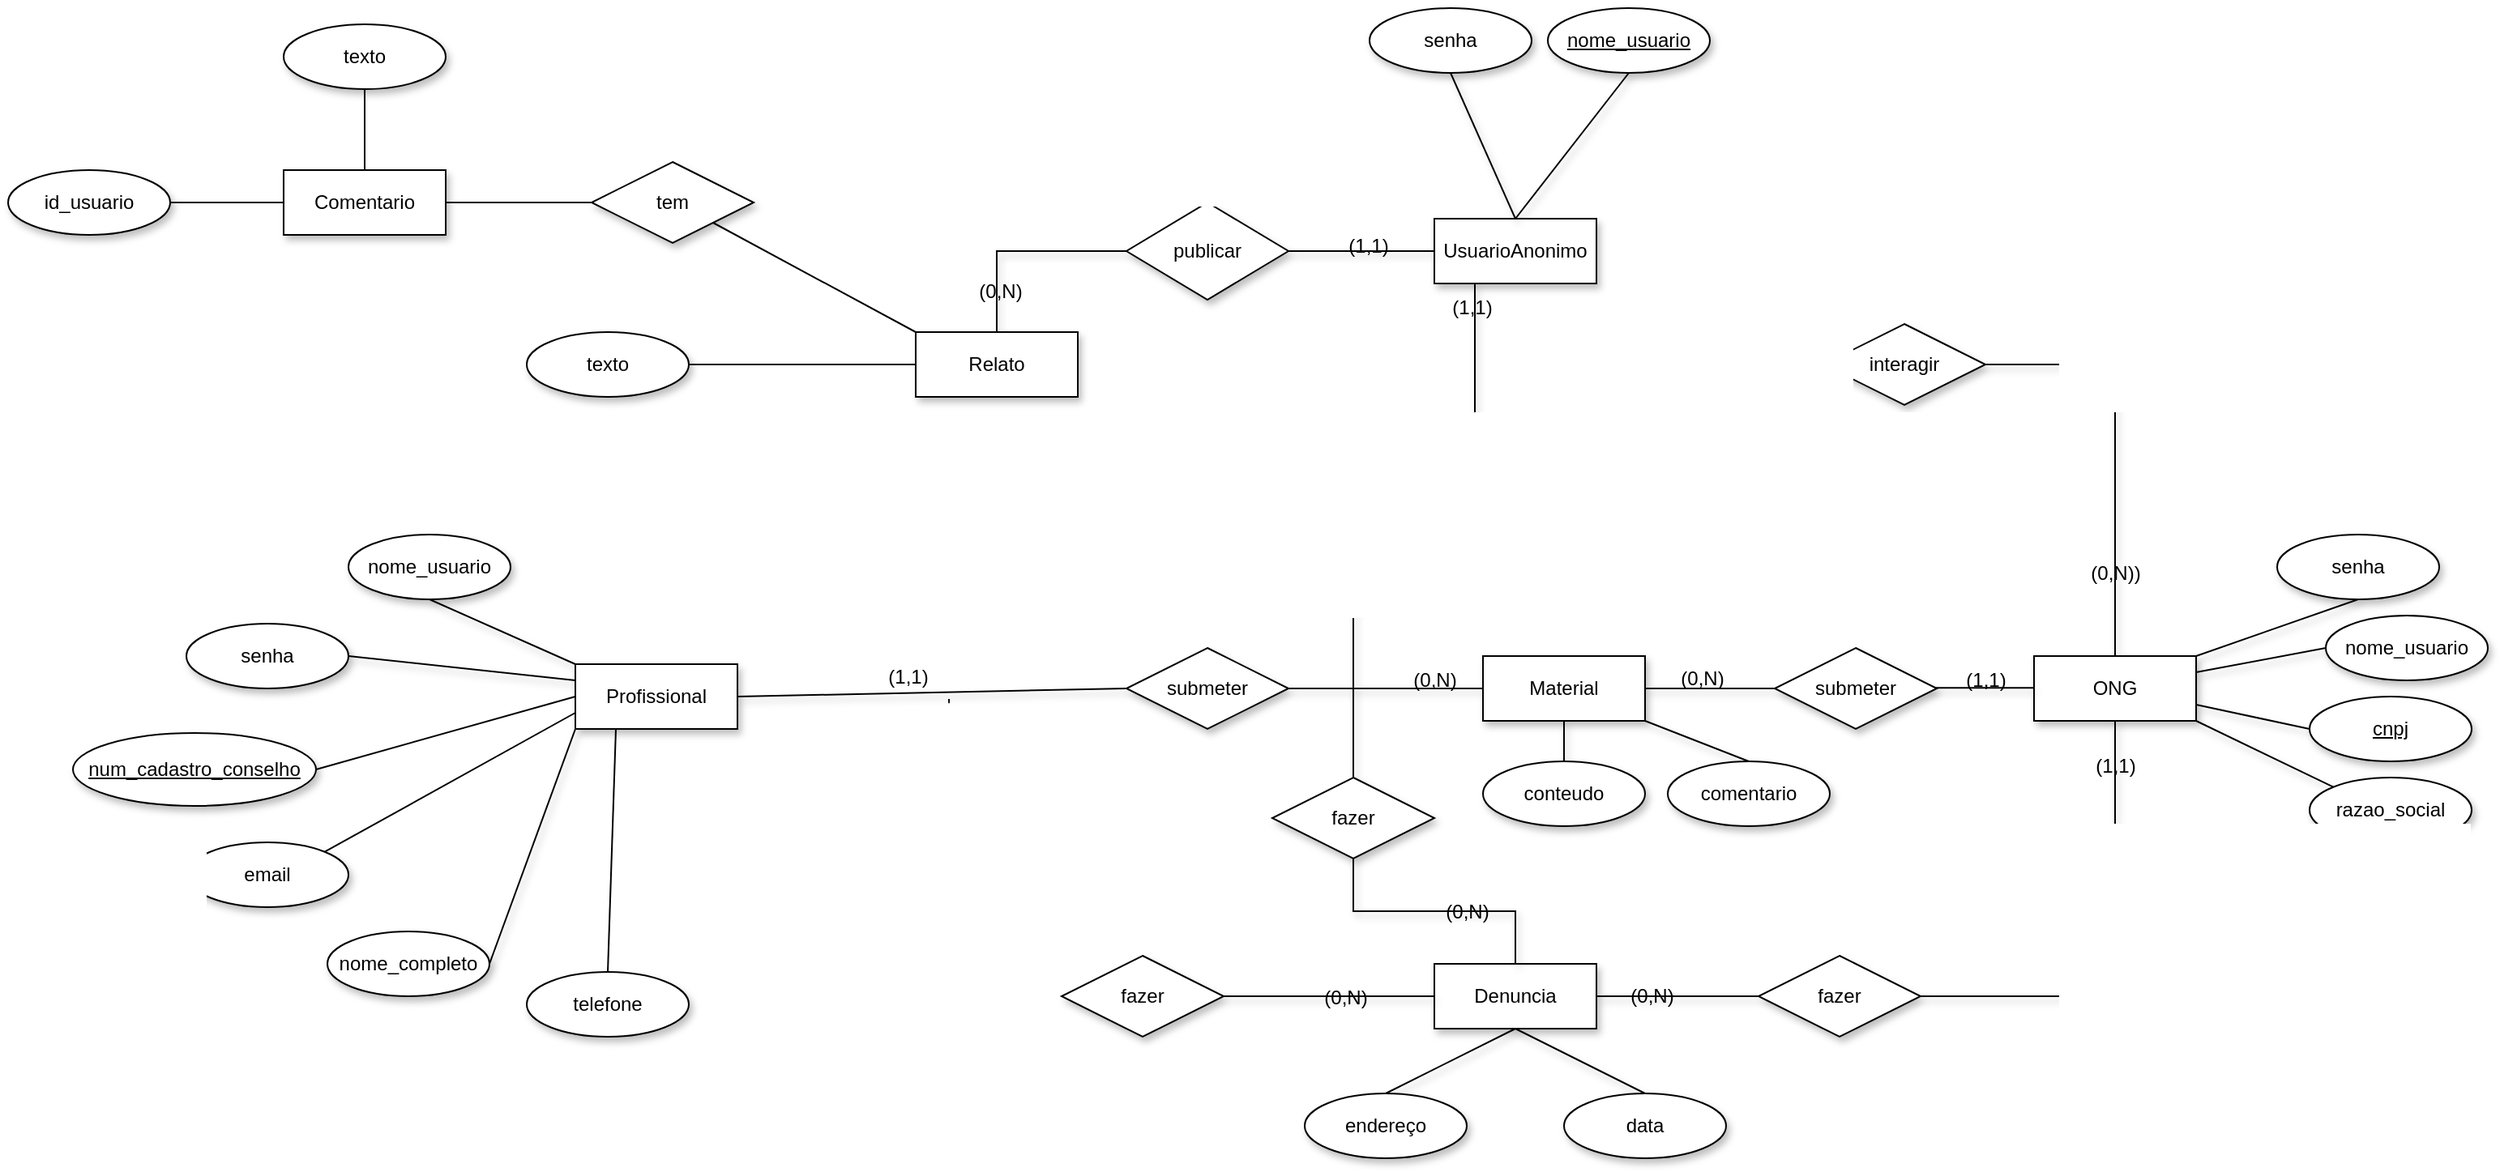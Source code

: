 <mxfile version="24.6.5" type="device">
  <diagram name="Página-1" id="iWiwzwbW_C4mwSXMXE-9">
    <mxGraphModel dx="2261" dy="780" grid="1" gridSize="10" guides="1" tooltips="1" connect="1" arrows="1" fold="1" page="1" pageScale="1" pageWidth="827" pageHeight="1169" math="0" shadow="0">
      <root>
        <mxCell id="0" />
        <mxCell id="1" parent="0" />
        <mxCell id="LuY9t5Rripphyfl5IGte-61" style="rounded=0;orthogonalLoop=1;jettySize=auto;html=1;exitX=0;exitY=0.25;exitDx=0;exitDy=0;entryX=1;entryY=0.5;entryDx=0;entryDy=0;endArrow=none;endFill=0;labelBackgroundColor=none;strokeColor=default;fontColor=default;sketch=0;curveFitting=0;jiggle=0;shadow=1;fillStyle=auto;align=center;verticalAlign=middle;fontFamily=Helvetica;fontSize=12;fillColor=default;" parent="1" source="hKpoZKge59YQVljIcjRe-1" target="LuY9t5Rripphyfl5IGte-59" edge="1">
          <mxGeometry relative="1" as="geometry" />
        </mxCell>
        <mxCell id="LuY9t5Rripphyfl5IGte-62" style="rounded=0;orthogonalLoop=1;jettySize=auto;html=1;exitX=0;exitY=0;exitDx=0;exitDy=0;entryX=0.5;entryY=1;entryDx=0;entryDy=0;endArrow=none;endFill=0;labelBackgroundColor=none;strokeColor=default;fontColor=default;sketch=0;curveFitting=0;jiggle=0;shadow=1;fillStyle=auto;align=center;verticalAlign=middle;fontFamily=Helvetica;fontSize=12;fillColor=default;" parent="1" source="hKpoZKge59YQVljIcjRe-1" target="LuY9t5Rripphyfl5IGte-135" edge="1">
          <mxGeometry relative="1" as="geometry">
            <mxPoint x="-204.645" y="369.142" as="targetPoint" />
          </mxGeometry>
        </mxCell>
        <mxCell id="EmfGriHqmlcHN7oQIQZc-14" style="rounded=0;orthogonalLoop=1;jettySize=auto;html=1;exitX=0;exitY=0.5;exitDx=0;exitDy=0;entryX=1;entryY=0.5;entryDx=0;entryDy=0;endArrow=none;endFill=0;" edge="1" parent="1" source="hKpoZKge59YQVljIcjRe-1" target="LuY9t5Rripphyfl5IGte-25">
          <mxGeometry relative="1" as="geometry" />
        </mxCell>
        <mxCell id="hKpoZKge59YQVljIcjRe-1" value="Profissional" style="rounded=0;arcSize=10;whiteSpace=wrap;html=1;align=center;labelBackgroundColor=none;fillColor=default;strokeColor=default;fontColor=default;sketch=0;curveFitting=0;jiggle=0;shadow=1;fillStyle=auto;verticalAlign=middle;fontFamily=Helvetica;fontSize=12;" parent="1" vertex="1">
          <mxGeometry x="-260" y="415" width="100" height="40" as="geometry" />
        </mxCell>
        <mxCell id="LuY9t5Rripphyfl5IGte-30" style="rounded=0;orthogonalLoop=1;jettySize=auto;html=1;exitX=1;exitY=0.5;exitDx=0;exitDy=0;entryX=0;entryY=1;entryDx=0;entryDy=0;endArrow=none;endFill=0;labelBackgroundColor=none;strokeColor=default;fontColor=default;sketch=0;curveFitting=0;jiggle=0;shadow=1;fillStyle=auto;align=center;verticalAlign=middle;fontFamily=Helvetica;fontSize=12;fillColor=default;" parent="1" source="hKpoZKge59YQVljIcjRe-2" target="hKpoZKge59YQVljIcjRe-1" edge="1">
          <mxGeometry relative="1" as="geometry">
            <mxPoint x="-10" y="505" as="targetPoint" />
          </mxGeometry>
        </mxCell>
        <mxCell id="hKpoZKge59YQVljIcjRe-2" value="nome_completo" style="ellipse;whiteSpace=wrap;html=1;align=center;labelBackgroundColor=none;fillColor=default;strokeColor=default;fontColor=default;rounded=0;sketch=0;curveFitting=0;jiggle=0;shadow=1;fillStyle=auto;verticalAlign=middle;fontFamily=Helvetica;fontSize=12;" parent="1" vertex="1">
          <mxGeometry x="-413" y="580" width="100" height="40" as="geometry" />
        </mxCell>
        <mxCell id="LuY9t5Rripphyfl5IGte-2" value="senha" style="ellipse;whiteSpace=wrap;html=1;align=center;labelBackgroundColor=none;fillColor=default;strokeColor=default;fontColor=default;rounded=0;sketch=0;curveFitting=0;jiggle=0;shadow=1;fillStyle=auto;verticalAlign=middle;fontFamily=Helvetica;fontSize=12;" parent="1" vertex="1">
          <mxGeometry x="230" y="10" width="100" height="40" as="geometry" />
        </mxCell>
        <mxCell id="LuY9t5Rripphyfl5IGte-21" style="rounded=0;orthogonalLoop=1;jettySize=auto;html=1;exitX=0.5;exitY=0;exitDx=0;exitDy=0;entryX=0.5;entryY=1;entryDx=0;entryDy=0;endArrow=none;endFill=0;labelBackgroundColor=none;strokeColor=default;fontColor=default;sketch=0;curveFitting=0;jiggle=0;shadow=1;fillStyle=auto;align=center;verticalAlign=middle;fontFamily=Helvetica;fontSize=12;fillColor=default;" parent="1" source="LuY9t5Rripphyfl5IGte-4" target="LuY9t5Rripphyfl5IGte-31" edge="1">
          <mxGeometry relative="1" as="geometry">
            <mxPoint x="364" y="80" as="targetPoint" />
          </mxGeometry>
        </mxCell>
        <mxCell id="LuY9t5Rripphyfl5IGte-118" style="edgeStyle=orthogonalEdgeStyle;rounded=0;orthogonalLoop=1;jettySize=auto;html=1;exitX=0.25;exitY=1;exitDx=0;exitDy=0;entryX=0.5;entryY=0;entryDx=0;entryDy=0;strokeColor=default;fontColor=default;fillColor=default;endArrow=none;endFill=0;sketch=0;curveFitting=0;jiggle=0;shadow=1;fillStyle=auto;align=center;verticalAlign=middle;fontFamily=Helvetica;fontSize=12;labelBackgroundColor=none;" parent="1" source="LuY9t5Rripphyfl5IGte-4" target="LuY9t5Rripphyfl5IGte-117" edge="1">
          <mxGeometry relative="1" as="geometry">
            <Array as="points">
              <mxPoint x="295" y="340" />
              <mxPoint x="220" y="340" />
            </Array>
          </mxGeometry>
        </mxCell>
        <mxCell id="LuY9t5Rripphyfl5IGte-124" value="(1,1)" style="edgeLabel;html=1;align=center;verticalAlign=middle;resizable=0;points=[];strokeColor=default;fontColor=default;fillColor=default;rounded=0;sketch=0;curveFitting=0;jiggle=0;shadow=1;fillStyle=auto;fontFamily=Helvetica;fontSize=12;labelBackgroundColor=none;" parent="LuY9t5Rripphyfl5IGte-118" vertex="1" connectable="0">
          <mxGeometry x="-0.924" y="-2" relative="1" as="geometry">
            <mxPoint as="offset" />
          </mxGeometry>
        </mxCell>
        <mxCell id="LuY9t5Rripphyfl5IGte-4" value="UsuarioAnonimo" style="rounded=0;arcSize=10;whiteSpace=wrap;html=1;align=center;labelBackgroundColor=none;fillColor=default;strokeColor=default;fontColor=default;sketch=0;curveFitting=0;jiggle=0;shadow=1;fillStyle=auto;verticalAlign=middle;fontFamily=Helvetica;fontSize=12;" parent="1" vertex="1">
          <mxGeometry x="270" y="140" width="100" height="40" as="geometry" />
        </mxCell>
        <mxCell id="LuY9t5Rripphyfl5IGte-39" style="edgeStyle=orthogonalEdgeStyle;rounded=0;orthogonalLoop=1;jettySize=auto;html=1;exitX=0.5;exitY=0;exitDx=0;exitDy=0;entryX=0;entryY=0.5;entryDx=0;entryDy=0;endArrow=none;endFill=0;labelBackgroundColor=none;strokeColor=default;fontColor=default;sketch=0;curveFitting=0;jiggle=0;shadow=1;fillStyle=auto;align=center;verticalAlign=middle;fontFamily=Helvetica;fontSize=12;fillColor=default;" parent="1" source="LuY9t5Rripphyfl5IGte-10" target="LuY9t5Rripphyfl5IGte-38" edge="1">
          <mxGeometry relative="1" as="geometry" />
        </mxCell>
        <mxCell id="LuY9t5Rripphyfl5IGte-98" value="(0,N)" style="edgeLabel;html=1;align=center;verticalAlign=middle;resizable=0;points=[];strokeColor=default;fontColor=default;fillColor=default;rounded=0;sketch=0;curveFitting=0;jiggle=0;shadow=1;fillStyle=auto;fontFamily=Helvetica;fontSize=12;labelBackgroundColor=none;" parent="LuY9t5Rripphyfl5IGte-39" vertex="1" connectable="0">
          <mxGeometry x="-0.607" y="-2" relative="1" as="geometry">
            <mxPoint as="offset" />
          </mxGeometry>
        </mxCell>
        <mxCell id="EmfGriHqmlcHN7oQIQZc-19" style="rounded=0;orthogonalLoop=1;jettySize=auto;html=1;exitX=0;exitY=0;exitDx=0;exitDy=0;entryX=1;entryY=1;entryDx=0;entryDy=0;endArrow=none;endFill=0;" edge="1" parent="1" source="LuY9t5Rripphyfl5IGte-10" target="EmfGriHqmlcHN7oQIQZc-2">
          <mxGeometry relative="1" as="geometry" />
        </mxCell>
        <mxCell id="EmfGriHqmlcHN7oQIQZc-20" style="rounded=0;orthogonalLoop=1;jettySize=auto;html=1;exitX=0;exitY=0.5;exitDx=0;exitDy=0;entryX=1;entryY=0.5;entryDx=0;entryDy=0;endArrow=none;endFill=0;" edge="1" parent="1" source="LuY9t5Rripphyfl5IGte-10" target="OiR5odNGh1hFI9hVe7ye-8">
          <mxGeometry relative="1" as="geometry" />
        </mxCell>
        <mxCell id="LuY9t5Rripphyfl5IGte-10" value="Relato" style="rounded=0;arcSize=10;whiteSpace=wrap;html=1;align=center;labelBackgroundColor=none;fillColor=default;strokeColor=default;fontColor=default;sketch=0;curveFitting=0;jiggle=0;shadow=1;fillStyle=auto;verticalAlign=middle;fontFamily=Helvetica;fontSize=12;" parent="1" vertex="1">
          <mxGeometry x="-50" y="210" width="100" height="40" as="geometry" />
        </mxCell>
        <mxCell id="LuY9t5Rripphyfl5IGte-42" style="edgeStyle=orthogonalEdgeStyle;rounded=0;orthogonalLoop=1;jettySize=auto;html=1;exitX=0;exitY=0.5;exitDx=0;exitDy=0;entryX=1;entryY=0.5;entryDx=0;entryDy=0;endArrow=none;endFill=0;labelBackgroundColor=none;strokeColor=default;fontColor=default;sketch=0;curveFitting=0;jiggle=0;shadow=1;fillStyle=auto;align=center;verticalAlign=middle;fontFamily=Helvetica;fontSize=12;fillColor=default;" parent="1" source="LuY9t5Rripphyfl5IGte-12" target="LuY9t5Rripphyfl5IGte-41" edge="1">
          <mxGeometry relative="1" as="geometry" />
        </mxCell>
        <mxCell id="LuY9t5Rripphyfl5IGte-49" value="(0,N)" style="edgeLabel;html=1;align=center;verticalAlign=middle;resizable=0;points=[];labelBackgroundColor=none;fontColor=default;rounded=0;sketch=0;curveFitting=0;jiggle=0;shadow=1;fillStyle=auto;strokeColor=default;fontFamily=Helvetica;fontSize=12;fillColor=default;" parent="LuY9t5Rripphyfl5IGte-42" vertex="1" connectable="0">
          <mxGeometry x="0.516" y="2" relative="1" as="geometry">
            <mxPoint x="61" y="-7" as="offset" />
          </mxGeometry>
        </mxCell>
        <mxCell id="OiR5odNGh1hFI9hVe7ye-15" style="edgeStyle=orthogonalEdgeStyle;rounded=0;sketch=0;hachureGap=4;jiggle=0;curveFitting=0;orthogonalLoop=1;jettySize=auto;html=1;exitX=0.5;exitY=1;exitDx=0;exitDy=0;entryX=0.5;entryY=0;entryDx=0;entryDy=0;fontFamily=Helvetica;endArrow=none;endFill=0;strokeColor=default;shadow=1;fillStyle=auto;align=center;verticalAlign=middle;fontSize=12;fontColor=default;labelBackgroundColor=none;fillColor=default;" parent="1" source="LuY9t5Rripphyfl5IGte-12" target="OiR5odNGh1hFI9hVe7ye-12" edge="1">
          <mxGeometry relative="1" as="geometry" />
        </mxCell>
        <mxCell id="OiR5odNGh1hFI9hVe7ye-16" style="rounded=0;sketch=0;hachureGap=4;jiggle=0;curveFitting=0;orthogonalLoop=1;jettySize=auto;html=1;exitX=1;exitY=1;exitDx=0;exitDy=0;entryX=0.5;entryY=0;entryDx=0;entryDy=0;fontFamily=Helvetica;endArrow=none;endFill=0;strokeColor=default;shadow=1;fillStyle=auto;align=center;verticalAlign=middle;fontSize=12;fontColor=default;labelBackgroundColor=none;fillColor=default;" parent="1" source="LuY9t5Rripphyfl5IGte-12" target="OiR5odNGh1hFI9hVe7ye-13" edge="1">
          <mxGeometry relative="1" as="geometry" />
        </mxCell>
        <mxCell id="LuY9t5Rripphyfl5IGte-12" value="Material" style="rounded=0;arcSize=10;whiteSpace=wrap;html=1;align=center;labelBackgroundColor=none;fillColor=default;strokeColor=default;fontColor=default;sketch=0;curveFitting=0;jiggle=0;shadow=1;fillStyle=auto;verticalAlign=middle;fontFamily=Helvetica;fontSize=12;" parent="1" vertex="1">
          <mxGeometry x="300" y="410" width="100" height="40" as="geometry" />
        </mxCell>
        <mxCell id="LuY9t5Rripphyfl5IGte-26" style="rounded=0;orthogonalLoop=1;jettySize=auto;html=1;exitX=1;exitY=0.75;exitDx=0;exitDy=0;entryX=0;entryY=0.5;entryDx=0;entryDy=0;endArrow=none;endFill=0;labelBackgroundColor=none;strokeColor=default;fontColor=default;sketch=0;curveFitting=0;jiggle=0;shadow=1;fillStyle=auto;align=center;verticalAlign=middle;fontFamily=Helvetica;fontSize=12;fillColor=default;" parent="1" source="LuY9t5Rripphyfl5IGte-17" target="LuY9t5Rripphyfl5IGte-24" edge="1">
          <mxGeometry relative="1" as="geometry" />
        </mxCell>
        <mxCell id="LuY9t5Rripphyfl5IGte-66" style="rounded=0;orthogonalLoop=1;jettySize=auto;html=1;exitX=1;exitY=0;exitDx=0;exitDy=0;entryX=0.5;entryY=1;entryDx=0;entryDy=0;endArrow=none;endFill=0;labelBackgroundColor=none;strokeColor=default;fontColor=default;sketch=0;curveFitting=0;jiggle=0;shadow=1;fillStyle=auto;align=center;verticalAlign=middle;fontFamily=Helvetica;fontSize=12;fillColor=default;" parent="1" source="LuY9t5Rripphyfl5IGte-17" target="LuY9t5Rripphyfl5IGte-64" edge="1">
          <mxGeometry relative="1" as="geometry" />
        </mxCell>
        <mxCell id="LuY9t5Rripphyfl5IGte-67" style="rounded=0;orthogonalLoop=1;jettySize=auto;html=1;exitX=1;exitY=0.25;exitDx=0;exitDy=0;entryX=0;entryY=0.5;entryDx=0;entryDy=0;endArrow=none;endFill=0;labelBackgroundColor=none;strokeColor=default;fontColor=default;sketch=0;curveFitting=0;jiggle=0;shadow=1;fillStyle=auto;align=center;verticalAlign=middle;fontFamily=Helvetica;fontSize=12;fillColor=default;" parent="1" source="LuY9t5Rripphyfl5IGte-17" target="LuY9t5Rripphyfl5IGte-134" edge="1">
          <mxGeometry relative="1" as="geometry">
            <mxPoint x="827" y="405" as="targetPoint" />
          </mxGeometry>
        </mxCell>
        <mxCell id="LuY9t5Rripphyfl5IGte-102" style="edgeStyle=orthogonalEdgeStyle;rounded=0;orthogonalLoop=1;jettySize=auto;html=1;exitX=0.5;exitY=0;exitDx=0;exitDy=0;entryX=1;entryY=0.5;entryDx=0;entryDy=0;strokeColor=default;fontColor=default;fillColor=default;endArrow=none;endFill=0;sketch=0;curveFitting=0;jiggle=0;shadow=1;fillStyle=auto;align=center;verticalAlign=middle;fontFamily=Helvetica;fontSize=12;labelBackgroundColor=none;" parent="1" source="LuY9t5Rripphyfl5IGte-17" target="LuY9t5Rripphyfl5IGte-100" edge="1">
          <mxGeometry relative="1" as="geometry" />
        </mxCell>
        <mxCell id="LuY9t5Rripphyfl5IGte-105" value="(0,N))" style="edgeLabel;html=1;align=center;verticalAlign=middle;resizable=0;points=[];strokeColor=default;fontColor=default;fillColor=default;rounded=0;sketch=0;curveFitting=0;jiggle=0;shadow=1;fillStyle=auto;fontFamily=Helvetica;fontSize=12;labelBackgroundColor=none;" parent="LuY9t5Rripphyfl5IGte-102" vertex="1" connectable="0">
          <mxGeometry x="-0.606" relative="1" as="geometry">
            <mxPoint as="offset" />
          </mxGeometry>
        </mxCell>
        <mxCell id="LuY9t5Rripphyfl5IGte-113" style="edgeStyle=orthogonalEdgeStyle;rounded=0;orthogonalLoop=1;jettySize=auto;html=1;exitX=0.5;exitY=1;exitDx=0;exitDy=0;entryX=1;entryY=0.5;entryDx=0;entryDy=0;strokeColor=default;fontColor=default;fillColor=default;endArrow=none;endFill=0;sketch=0;curveFitting=0;jiggle=0;shadow=1;fillStyle=auto;align=center;verticalAlign=middle;fontFamily=Helvetica;fontSize=12;labelBackgroundColor=none;" parent="1" source="LuY9t5Rripphyfl5IGte-17" target="LuY9t5Rripphyfl5IGte-115" edge="1">
          <mxGeometry relative="1" as="geometry" />
        </mxCell>
        <mxCell id="LuY9t5Rripphyfl5IGte-121" value="(1,1)" style="edgeLabel;html=1;align=center;verticalAlign=middle;resizable=0;points=[];strokeColor=default;fontColor=default;fillColor=default;rounded=0;sketch=0;curveFitting=0;jiggle=0;shadow=1;fillStyle=auto;fontFamily=Helvetica;fontSize=12;labelBackgroundColor=none;" parent="LuY9t5Rripphyfl5IGte-113" vertex="1" connectable="0">
          <mxGeometry x="-0.807" relative="1" as="geometry">
            <mxPoint as="offset" />
          </mxGeometry>
        </mxCell>
        <mxCell id="LuY9t5Rripphyfl5IGte-17" value="ONG" style="rounded=0;arcSize=10;whiteSpace=wrap;html=1;align=center;labelBackgroundColor=none;fillColor=default;strokeColor=default;fontColor=default;sketch=0;curveFitting=0;jiggle=0;shadow=1;fillStyle=auto;verticalAlign=middle;fontFamily=Helvetica;fontSize=12;" parent="1" vertex="1">
          <mxGeometry x="640" y="410" width="100" height="40" as="geometry" />
        </mxCell>
        <mxCell id="LuY9t5Rripphyfl5IGte-20" style="rounded=0;orthogonalLoop=1;jettySize=auto;html=1;exitX=0.5;exitY=0;exitDx=0;exitDy=0;entryX=0.5;entryY=1;entryDx=0;entryDy=0;endArrow=none;endFill=0;labelBackgroundColor=none;strokeColor=default;fontColor=default;sketch=0;curveFitting=0;jiggle=0;shadow=1;fillStyle=auto;align=center;verticalAlign=middle;fontFamily=Helvetica;fontSize=12;fillColor=default;" parent="1" source="LuY9t5Rripphyfl5IGte-4" target="LuY9t5Rripphyfl5IGte-2" edge="1">
          <mxGeometry relative="1" as="geometry" />
        </mxCell>
        <mxCell id="LuY9t5Rripphyfl5IGte-27" style="rounded=0;orthogonalLoop=1;jettySize=auto;html=1;exitX=0;exitY=0;exitDx=0;exitDy=0;entryX=1;entryY=1;entryDx=0;entryDy=0;endArrow=none;endFill=0;labelBackgroundColor=none;strokeColor=default;fontColor=default;sketch=0;curveFitting=0;jiggle=0;shadow=1;fillStyle=auto;align=center;verticalAlign=middle;fontFamily=Helvetica;fontSize=12;fillColor=default;" parent="1" source="LuY9t5Rripphyfl5IGte-22" target="LuY9t5Rripphyfl5IGte-17" edge="1">
          <mxGeometry relative="1" as="geometry" />
        </mxCell>
        <mxCell id="LuY9t5Rripphyfl5IGte-22" value="razao_social" style="ellipse;whiteSpace=wrap;html=1;align=center;labelBackgroundColor=none;fillColor=default;strokeColor=default;fontColor=default;rounded=0;sketch=0;curveFitting=0;jiggle=0;shadow=1;fillStyle=auto;verticalAlign=middle;fontFamily=Helvetica;fontSize=12;" parent="1" vertex="1">
          <mxGeometry x="810" y="485" width="100" height="40" as="geometry" />
        </mxCell>
        <mxCell id="LuY9t5Rripphyfl5IGte-24" value="cnpj" style="ellipse;whiteSpace=wrap;html=1;align=center;fontStyle=4;labelBackgroundColor=none;fillColor=default;strokeColor=default;fontColor=default;rounded=0;sketch=0;curveFitting=0;jiggle=0;shadow=1;fillStyle=auto;verticalAlign=middle;fontFamily=Helvetica;fontSize=12;" parent="1" vertex="1">
          <mxGeometry x="810" y="435" width="100" height="40" as="geometry" />
        </mxCell>
        <mxCell id="LuY9t5Rripphyfl5IGte-25" value="num_cadastro_conselho" style="ellipse;whiteSpace=wrap;html=1;align=center;fontStyle=4;labelBackgroundColor=none;fillColor=default;strokeColor=default;fontColor=default;rounded=0;sketch=0;curveFitting=0;jiggle=0;shadow=1;fillStyle=auto;verticalAlign=middle;fontFamily=Helvetica;fontSize=12;" parent="1" vertex="1">
          <mxGeometry x="-570" y="457.5" width="150" height="45" as="geometry" />
        </mxCell>
        <mxCell id="LuY9t5Rripphyfl5IGte-31" value="nome_usuario" style="ellipse;whiteSpace=wrap;html=1;align=center;fontStyle=4;labelBackgroundColor=none;fillColor=default;strokeColor=default;fontColor=default;rounded=0;sketch=0;curveFitting=0;jiggle=0;shadow=1;fillStyle=auto;verticalAlign=middle;fontFamily=Helvetica;fontSize=12;" parent="1" vertex="1">
          <mxGeometry x="340" y="10" width="100" height="40" as="geometry" />
        </mxCell>
        <mxCell id="LuY9t5Rripphyfl5IGte-40" style="edgeStyle=orthogonalEdgeStyle;rounded=0;orthogonalLoop=1;jettySize=auto;html=1;exitX=1;exitY=0.5;exitDx=0;exitDy=0;entryX=0;entryY=0.5;entryDx=0;entryDy=0;endArrow=none;endFill=0;labelBackgroundColor=none;strokeColor=default;fontColor=default;sketch=0;curveFitting=0;jiggle=0;shadow=1;fillStyle=auto;align=center;verticalAlign=middle;fontFamily=Helvetica;fontSize=12;fillColor=default;" parent="1" source="LuY9t5Rripphyfl5IGte-38" target="LuY9t5Rripphyfl5IGte-4" edge="1">
          <mxGeometry relative="1" as="geometry" />
        </mxCell>
        <mxCell id="LuY9t5Rripphyfl5IGte-99" value="(1,1)" style="edgeLabel;html=1;align=center;verticalAlign=middle;resizable=0;points=[];strokeColor=default;fontColor=default;fillColor=default;rounded=0;sketch=0;curveFitting=0;jiggle=0;shadow=1;fillStyle=auto;fontFamily=Helvetica;fontSize=12;labelBackgroundColor=none;" parent="LuY9t5Rripphyfl5IGte-40" vertex="1" connectable="0">
          <mxGeometry x="0.081" y="3" relative="1" as="geometry">
            <mxPoint as="offset" />
          </mxGeometry>
        </mxCell>
        <mxCell id="LuY9t5Rripphyfl5IGte-38" value="publicar" style="shape=rhombus;perimeter=rhombusPerimeter;whiteSpace=wrap;html=1;align=center;labelBackgroundColor=none;fillColor=default;strokeColor=default;fontColor=default;rounded=0;sketch=0;curveFitting=0;jiggle=0;shadow=1;fillStyle=auto;verticalAlign=middle;fontFamily=Helvetica;fontSize=12;" parent="1" vertex="1">
          <mxGeometry x="80" y="130" width="100" height="60" as="geometry" />
        </mxCell>
        <mxCell id="LuY9t5Rripphyfl5IGte-43" style="rounded=0;orthogonalLoop=1;jettySize=auto;html=1;exitX=0;exitY=0.5;exitDx=0;exitDy=0;entryX=1;entryY=0.5;entryDx=0;entryDy=0;endArrow=none;endFill=0;labelBackgroundColor=none;strokeColor=default;fontColor=default;sketch=0;curveFitting=0;jiggle=0;shadow=1;fillStyle=auto;align=center;verticalAlign=middle;fontFamily=Helvetica;fontSize=12;fillColor=default;" parent="1" source="LuY9t5Rripphyfl5IGte-41" target="hKpoZKge59YQVljIcjRe-1" edge="1">
          <mxGeometry relative="1" as="geometry" />
        </mxCell>
        <mxCell id="LuY9t5Rripphyfl5IGte-51" value="&#39;" style="edgeLabel;html=1;align=center;verticalAlign=middle;resizable=0;points=[];labelBackgroundColor=none;fontColor=default;rounded=0;sketch=0;curveFitting=0;jiggle=0;shadow=1;fillStyle=auto;strokeColor=default;fontFamily=Helvetica;fontSize=12;fillColor=default;" parent="LuY9t5Rripphyfl5IGte-43" vertex="1" connectable="0">
          <mxGeometry x="-0.079" y="8" relative="1" as="geometry">
            <mxPoint as="offset" />
          </mxGeometry>
        </mxCell>
        <mxCell id="LuY9t5Rripphyfl5IGte-71" value="(1,1)" style="edgeLabel;html=1;align=center;verticalAlign=middle;resizable=0;points=[];labelBackgroundColor=none;fontColor=default;rounded=0;sketch=0;curveFitting=0;jiggle=0;shadow=1;fillStyle=auto;strokeColor=default;fontFamily=Helvetica;fontSize=12;fillColor=default;" parent="LuY9t5Rripphyfl5IGte-43" vertex="1" connectable="0">
          <mxGeometry x="0.128" y="-2" relative="1" as="geometry">
            <mxPoint y="-8" as="offset" />
          </mxGeometry>
        </mxCell>
        <mxCell id="LuY9t5Rripphyfl5IGte-41" value="submeter" style="shape=rhombus;perimeter=rhombusPerimeter;whiteSpace=wrap;html=1;align=center;labelBackgroundColor=none;fillColor=default;strokeColor=default;fontColor=default;rounded=0;sketch=0;curveFitting=0;jiggle=0;shadow=1;fillStyle=auto;verticalAlign=middle;fontFamily=Helvetica;fontSize=12;" parent="1" vertex="1">
          <mxGeometry x="80" y="405" width="100" height="50" as="geometry" />
        </mxCell>
        <mxCell id="LuY9t5Rripphyfl5IGte-46" style="edgeStyle=orthogonalEdgeStyle;rounded=0;orthogonalLoop=1;jettySize=auto;html=1;exitX=0;exitY=0.5;exitDx=0;exitDy=0;entryX=1;entryY=0.5;entryDx=0;entryDy=0;endArrow=none;endFill=0;labelBackgroundColor=none;strokeColor=default;fontColor=default;sketch=0;curveFitting=0;jiggle=0;shadow=1;fillStyle=auto;align=center;verticalAlign=middle;fontFamily=Helvetica;fontSize=12;fillColor=default;" parent="1" source="LuY9t5Rripphyfl5IGte-45" target="LuY9t5Rripphyfl5IGte-12" edge="1">
          <mxGeometry relative="1" as="geometry" />
        </mxCell>
        <mxCell id="LuY9t5Rripphyfl5IGte-47" style="edgeStyle=orthogonalEdgeStyle;rounded=0;orthogonalLoop=1;jettySize=auto;html=1;exitX=1;exitY=0.5;exitDx=0;exitDy=0;entryX=0;entryY=0.5;entryDx=0;entryDy=0;endArrow=none;endFill=0;labelBackgroundColor=none;strokeColor=default;fontColor=default;sketch=0;curveFitting=0;jiggle=0;shadow=1;fillStyle=auto;align=center;verticalAlign=middle;fontFamily=Helvetica;fontSize=12;fillColor=default;" parent="1" edge="1">
          <mxGeometry relative="1" as="geometry">
            <mxPoint x="530" y="429.58" as="sourcePoint" />
            <mxPoint x="640" y="429.58" as="targetPoint" />
          </mxGeometry>
        </mxCell>
        <mxCell id="LuY9t5Rripphyfl5IGte-68" value="(1,1)" style="edgeLabel;html=1;align=center;verticalAlign=middle;resizable=0;points=[];labelBackgroundColor=none;fontColor=default;rounded=0;sketch=0;curveFitting=0;jiggle=0;shadow=1;fillStyle=auto;strokeColor=default;fontFamily=Helvetica;fontSize=12;fillColor=default;" parent="LuY9t5Rripphyfl5IGte-47" vertex="1" connectable="0">
          <mxGeometry x="-0.236" y="-2" relative="1" as="geometry">
            <mxPoint x="38" y="-7" as="offset" />
          </mxGeometry>
        </mxCell>
        <mxCell id="LuY9t5Rripphyfl5IGte-45" value="submeter" style="shape=rhombus;perimeter=rhombusPerimeter;whiteSpace=wrap;html=1;align=center;labelBackgroundColor=none;fillColor=default;strokeColor=default;fontColor=default;rounded=0;sketch=0;curveFitting=0;jiggle=0;shadow=1;fillStyle=auto;verticalAlign=middle;fontFamily=Helvetica;fontSize=12;" parent="1" vertex="1">
          <mxGeometry x="480" y="405" width="100" height="50" as="geometry" />
        </mxCell>
        <mxCell id="LuY9t5Rripphyfl5IGte-59" value="senha" style="ellipse;whiteSpace=wrap;html=1;align=center;labelBackgroundColor=none;fillColor=default;strokeColor=default;fontColor=default;rounded=0;sketch=0;curveFitting=0;jiggle=0;shadow=1;fillStyle=auto;verticalAlign=middle;fontFamily=Helvetica;fontSize=12;" parent="1" vertex="1">
          <mxGeometry x="-500" y="390" width="100" height="40" as="geometry" />
        </mxCell>
        <mxCell id="LuY9t5Rripphyfl5IGte-64" value="senha" style="ellipse;whiteSpace=wrap;html=1;align=center;labelBackgroundColor=none;fillColor=default;strokeColor=default;fontColor=default;rounded=0;sketch=0;curveFitting=0;jiggle=0;shadow=1;fillStyle=auto;verticalAlign=middle;fontFamily=Helvetica;fontSize=12;" parent="1" vertex="1">
          <mxGeometry x="790" y="335" width="100" height="40" as="geometry" />
        </mxCell>
        <mxCell id="LuY9t5Rripphyfl5IGte-100" value="interagir" style="shape=rhombus;perimeter=rhombusPerimeter;whiteSpace=wrap;html=1;align=center;labelBackgroundColor=none;fillColor=default;strokeColor=default;fontColor=default;rounded=0;sketch=0;curveFitting=0;jiggle=0;shadow=1;fillStyle=auto;verticalAlign=middle;fontFamily=Helvetica;fontSize=12;" parent="1" vertex="1">
          <mxGeometry x="510" y="205" width="100" height="50" as="geometry" />
        </mxCell>
        <mxCell id="OiR5odNGh1hFI9hVe7ye-5" style="rounded=0;sketch=0;hachureGap=4;jiggle=0;curveFitting=0;orthogonalLoop=1;jettySize=auto;html=1;exitX=0.5;exitY=1;exitDx=0;exitDy=0;entryX=0.5;entryY=0;entryDx=0;entryDy=0;fontFamily=Helvetica;strokeColor=default;endArrow=none;endFill=0;shadow=1;fillStyle=auto;align=center;verticalAlign=middle;fontSize=12;fontColor=default;labelBackgroundColor=none;fillColor=default;" parent="1" source="LuY9t5Rripphyfl5IGte-108" target="OiR5odNGh1hFI9hVe7ye-3" edge="1">
          <mxGeometry relative="1" as="geometry" />
        </mxCell>
        <mxCell id="OiR5odNGh1hFI9hVe7ye-7" style="rounded=0;sketch=0;hachureGap=4;jiggle=0;curveFitting=0;orthogonalLoop=1;jettySize=auto;html=1;exitX=0.5;exitY=1;exitDx=0;exitDy=0;entryX=0.5;entryY=0;entryDx=0;entryDy=0;fontFamily=Helvetica;strokeColor=default;endArrow=none;endFill=0;shadow=1;fillStyle=auto;align=center;verticalAlign=middle;fontSize=12;fontColor=default;labelBackgroundColor=none;fillColor=default;" parent="1" source="LuY9t5Rripphyfl5IGte-108" target="OiR5odNGh1hFI9hVe7ye-6" edge="1">
          <mxGeometry relative="1" as="geometry" />
        </mxCell>
        <mxCell id="LuY9t5Rripphyfl5IGte-108" value="Denuncia" style="rounded=0;arcSize=10;whiteSpace=wrap;html=1;align=center;labelBackgroundColor=none;fillColor=default;strokeColor=default;fontColor=default;sketch=0;curveFitting=0;jiggle=0;shadow=1;fillStyle=auto;verticalAlign=middle;fontFamily=Helvetica;fontSize=12;" parent="1" vertex="1">
          <mxGeometry x="270" y="600" width="100" height="40" as="geometry" />
        </mxCell>
        <mxCell id="LuY9t5Rripphyfl5IGte-112" style="edgeStyle=orthogonalEdgeStyle;rounded=0;orthogonalLoop=1;jettySize=auto;html=1;exitX=1;exitY=0.5;exitDx=0;exitDy=0;entryX=0;entryY=0.5;entryDx=0;entryDy=0;strokeColor=default;fontColor=default;fillColor=default;endArrow=none;endFill=0;sketch=0;curveFitting=0;jiggle=0;shadow=1;fillStyle=auto;align=center;verticalAlign=middle;fontFamily=Helvetica;fontSize=12;labelBackgroundColor=none;" parent="1" source="LuY9t5Rripphyfl5IGte-109" target="LuY9t5Rripphyfl5IGte-108" edge="1">
          <mxGeometry relative="1" as="geometry" />
        </mxCell>
        <mxCell id="LuY9t5Rripphyfl5IGte-122" value="(0,N)" style="edgeLabel;html=1;align=center;verticalAlign=middle;resizable=0;points=[];strokeColor=default;fontColor=default;fillColor=default;rounded=0;sketch=0;curveFitting=0;jiggle=0;shadow=1;fillStyle=auto;fontFamily=Helvetica;fontSize=12;labelBackgroundColor=none;" parent="LuY9t5Rripphyfl5IGte-112" vertex="1" connectable="0">
          <mxGeometry x="0.146" y="-1" relative="1" as="geometry">
            <mxPoint as="offset" />
          </mxGeometry>
        </mxCell>
        <mxCell id="LuY9t5Rripphyfl5IGte-109" value="fazer" style="shape=rhombus;perimeter=rhombusPerimeter;whiteSpace=wrap;html=1;align=center;labelBackgroundColor=none;fillColor=default;strokeColor=default;fontColor=default;rounded=0;sketch=0;curveFitting=0;jiggle=0;shadow=1;fillStyle=auto;verticalAlign=middle;fontFamily=Helvetica;fontSize=12;" parent="1" vertex="1">
          <mxGeometry x="40" y="595" width="100" height="50" as="geometry" />
        </mxCell>
        <mxCell id="LuY9t5Rripphyfl5IGte-116" style="edgeStyle=orthogonalEdgeStyle;rounded=0;orthogonalLoop=1;jettySize=auto;html=1;exitX=0;exitY=0.5;exitDx=0;exitDy=0;entryX=1;entryY=0.5;entryDx=0;entryDy=0;strokeColor=default;fontColor=default;fillColor=default;endArrow=none;endFill=0;sketch=0;curveFitting=0;jiggle=0;shadow=1;fillStyle=auto;align=center;verticalAlign=middle;fontFamily=Helvetica;fontSize=12;labelBackgroundColor=none;" parent="1" source="LuY9t5Rripphyfl5IGte-115" target="LuY9t5Rripphyfl5IGte-108" edge="1">
          <mxGeometry relative="1" as="geometry" />
        </mxCell>
        <mxCell id="LuY9t5Rripphyfl5IGte-120" value="(0,N)" style="edgeLabel;html=1;align=center;verticalAlign=middle;resizable=0;points=[];strokeColor=default;fontColor=default;fillColor=default;rounded=0;sketch=0;curveFitting=0;jiggle=0;shadow=1;fillStyle=auto;fontFamily=Helvetica;fontSize=12;labelBackgroundColor=none;" parent="LuY9t5Rripphyfl5IGte-116" vertex="1" connectable="0">
          <mxGeometry x="0.327" relative="1" as="geometry">
            <mxPoint as="offset" />
          </mxGeometry>
        </mxCell>
        <mxCell id="LuY9t5Rripphyfl5IGte-115" value="fazer" style="shape=rhombus;perimeter=rhombusPerimeter;whiteSpace=wrap;html=1;align=center;labelBackgroundColor=none;fillColor=default;strokeColor=default;fontColor=default;rounded=0;sketch=0;curveFitting=0;jiggle=0;shadow=1;fillStyle=auto;verticalAlign=middle;fontFamily=Helvetica;fontSize=12;" parent="1" vertex="1">
          <mxGeometry x="470" y="595" width="100" height="50" as="geometry" />
        </mxCell>
        <mxCell id="LuY9t5Rripphyfl5IGte-119" style="edgeStyle=orthogonalEdgeStyle;rounded=0;orthogonalLoop=1;jettySize=auto;html=1;exitX=0.5;exitY=1;exitDx=0;exitDy=0;entryX=0.5;entryY=0;entryDx=0;entryDy=0;strokeColor=default;fontColor=default;fillColor=default;endArrow=none;endFill=0;sketch=0;curveFitting=0;jiggle=0;shadow=1;fillStyle=auto;align=center;verticalAlign=middle;fontFamily=Helvetica;fontSize=12;labelBackgroundColor=none;" parent="1" source="LuY9t5Rripphyfl5IGte-117" target="LuY9t5Rripphyfl5IGte-108" edge="1">
          <mxGeometry relative="1" as="geometry" />
        </mxCell>
        <mxCell id="LuY9t5Rripphyfl5IGte-125" value="(0,N)" style="edgeLabel;html=1;align=center;verticalAlign=middle;resizable=0;points=[];strokeColor=default;fontColor=default;fillColor=default;rounded=0;sketch=0;curveFitting=0;jiggle=0;shadow=1;fillStyle=auto;fontFamily=Helvetica;fontSize=12;labelBackgroundColor=none;" parent="LuY9t5Rripphyfl5IGte-119" vertex="1" connectable="0">
          <mxGeometry x="0.239" relative="1" as="geometry">
            <mxPoint as="offset" />
          </mxGeometry>
        </mxCell>
        <mxCell id="LuY9t5Rripphyfl5IGte-117" value="fazer" style="shape=rhombus;perimeter=rhombusPerimeter;whiteSpace=wrap;html=1;align=center;labelBackgroundColor=none;fillColor=default;strokeColor=default;fontColor=default;rounded=0;sketch=0;curveFitting=0;jiggle=0;shadow=1;fillStyle=auto;verticalAlign=middle;fontFamily=Helvetica;fontSize=12;" parent="1" vertex="1">
          <mxGeometry x="170" y="485" width="100" height="50" as="geometry" />
        </mxCell>
        <mxCell id="LuY9t5Rripphyfl5IGte-134" value="nome_usuario" style="ellipse;whiteSpace=wrap;html=1;align=center;labelBackgroundColor=none;fillColor=default;strokeColor=default;fontColor=default;rounded=0;sketch=0;curveFitting=0;jiggle=0;shadow=1;fillStyle=auto;verticalAlign=middle;fontFamily=Helvetica;fontSize=12;" parent="1" vertex="1">
          <mxGeometry x="820" y="385" width="100" height="40" as="geometry" />
        </mxCell>
        <mxCell id="LuY9t5Rripphyfl5IGte-135" value="nome_usuario" style="shape=ellipse;whiteSpace=wrap;html=1;align=center;labelBackgroundColor=none;rounded=0;sketch=0;curveFitting=0;jiggle=0;shadow=1;fillStyle=auto;strokeColor=default;verticalAlign=middle;fontFamily=Helvetica;fontSize=12;fontColor=default;fillColor=default;" parent="1" vertex="1">
          <mxGeometry x="-400" y="335" width="100" height="40" as="geometry" />
        </mxCell>
        <mxCell id="OiR5odNGh1hFI9hVe7ye-2" value="(0,N)" style="edgeLabel;html=1;align=center;verticalAlign=middle;resizable=0;points=[];strokeColor=default;fontColor=default;fillColor=default;rounded=0;sketch=0;curveFitting=0;jiggle=0;shadow=1;fillStyle=auto;fontFamily=Helvetica;fontSize=12;labelBackgroundColor=none;" parent="1" vertex="1" connectable="0">
          <mxGeometry x="380" y="410.002" as="geometry">
            <mxPoint x="55" y="14" as="offset" />
          </mxGeometry>
        </mxCell>
        <mxCell id="OiR5odNGh1hFI9hVe7ye-3" value="endereço" style="ellipse;whiteSpace=wrap;html=1;align=center;labelBackgroundColor=none;fillColor=default;strokeColor=default;fontColor=default;rounded=0;sketch=0;curveFitting=0;jiggle=0;shadow=1;fillStyle=auto;verticalAlign=middle;fontFamily=Helvetica;fontSize=12;" parent="1" vertex="1">
          <mxGeometry x="190" y="680" width="100" height="40" as="geometry" />
        </mxCell>
        <mxCell id="OiR5odNGh1hFI9hVe7ye-6" value="data" style="ellipse;whiteSpace=wrap;html=1;align=center;labelBackgroundColor=none;fillColor=default;strokeColor=default;fontColor=default;rounded=0;sketch=0;curveFitting=0;jiggle=0;shadow=1;fillStyle=auto;verticalAlign=middle;fontFamily=Helvetica;fontSize=12;" parent="1" vertex="1">
          <mxGeometry x="350" y="680" width="100" height="40" as="geometry" />
        </mxCell>
        <mxCell id="OiR5odNGh1hFI9hVe7ye-8" value="texto" style="ellipse;whiteSpace=wrap;html=1;align=center;labelBackgroundColor=none;fillColor=default;strokeColor=default;fontColor=default;rounded=0;sketch=0;curveFitting=0;jiggle=0;shadow=1;fillStyle=auto;verticalAlign=middle;fontFamily=Helvetica;fontSize=12;" parent="1" vertex="1">
          <mxGeometry x="-290" y="210" width="100" height="40" as="geometry" />
        </mxCell>
        <mxCell id="OiR5odNGh1hFI9hVe7ye-12" value="conteudo" style="ellipse;whiteSpace=wrap;html=1;align=center;labelBackgroundColor=none;fillColor=default;strokeColor=default;fontColor=default;rounded=0;sketch=0;curveFitting=0;jiggle=0;shadow=1;fillStyle=auto;verticalAlign=middle;fontFamily=Helvetica;fontSize=12;" parent="1" vertex="1">
          <mxGeometry x="300" y="475" width="100" height="40" as="geometry" />
        </mxCell>
        <mxCell id="OiR5odNGh1hFI9hVe7ye-13" value="comentario" style="ellipse;whiteSpace=wrap;html=1;align=center;labelBackgroundColor=none;fillColor=default;strokeColor=default;fontColor=default;rounded=0;sketch=0;curveFitting=0;jiggle=0;shadow=1;fillStyle=auto;verticalAlign=middle;fontFamily=Helvetica;fontSize=12;" parent="1" vertex="1">
          <mxGeometry x="414" y="475" width="100" height="40" as="geometry" />
        </mxCell>
        <mxCell id="EmfGriHqmlcHN7oQIQZc-7" style="edgeStyle=orthogonalEdgeStyle;rounded=0;orthogonalLoop=1;jettySize=auto;html=1;exitX=0.5;exitY=0;exitDx=0;exitDy=0;entryX=0.5;entryY=1;entryDx=0;entryDy=0;endArrow=none;endFill=0;" edge="1" parent="1" source="EmfGriHqmlcHN7oQIQZc-1" target="EmfGriHqmlcHN7oQIQZc-6">
          <mxGeometry relative="1" as="geometry" />
        </mxCell>
        <mxCell id="EmfGriHqmlcHN7oQIQZc-1" value="Comentario" style="rounded=0;arcSize=10;whiteSpace=wrap;html=1;align=center;labelBackgroundColor=none;fillColor=default;strokeColor=default;fontColor=default;sketch=0;curveFitting=0;jiggle=0;shadow=1;fillStyle=auto;verticalAlign=middle;fontFamily=Helvetica;fontSize=12;" vertex="1" parent="1">
          <mxGeometry x="-440" y="110" width="100" height="40" as="geometry" />
        </mxCell>
        <mxCell id="EmfGriHqmlcHN7oQIQZc-5" style="edgeStyle=orthogonalEdgeStyle;rounded=0;orthogonalLoop=1;jettySize=auto;html=1;exitX=0;exitY=0.5;exitDx=0;exitDy=0;endArrow=none;endFill=0;" edge="1" parent="1" source="EmfGriHqmlcHN7oQIQZc-2" target="EmfGriHqmlcHN7oQIQZc-1">
          <mxGeometry relative="1" as="geometry" />
        </mxCell>
        <mxCell id="EmfGriHqmlcHN7oQIQZc-2" value="tem" style="shape=rhombus;perimeter=rhombusPerimeter;whiteSpace=wrap;html=1;align=center;labelBackgroundColor=none;fillColor=default;strokeColor=default;fontColor=default;rounded=0;sketch=0;curveFitting=0;jiggle=0;shadow=1;fillStyle=auto;verticalAlign=middle;fontFamily=Helvetica;fontSize=12;" vertex="1" parent="1">
          <mxGeometry x="-250" y="105" width="100" height="50" as="geometry" />
        </mxCell>
        <mxCell id="EmfGriHqmlcHN7oQIQZc-6" value="texto" style="ellipse;whiteSpace=wrap;html=1;align=center;labelBackgroundColor=none;fillColor=default;strokeColor=default;fontColor=default;rounded=0;sketch=0;curveFitting=0;jiggle=0;shadow=1;fillStyle=auto;verticalAlign=middle;fontFamily=Helvetica;fontSize=12;" vertex="1" parent="1">
          <mxGeometry x="-440" y="20" width="100" height="40" as="geometry" />
        </mxCell>
        <mxCell id="EmfGriHqmlcHN7oQIQZc-9" style="rounded=0;orthogonalLoop=1;jettySize=auto;html=1;exitX=1;exitY=0.5;exitDx=0;exitDy=0;entryX=0;entryY=0.5;entryDx=0;entryDy=0;endArrow=none;endFill=0;" edge="1" parent="1" source="EmfGriHqmlcHN7oQIQZc-8" target="EmfGriHqmlcHN7oQIQZc-1">
          <mxGeometry relative="1" as="geometry" />
        </mxCell>
        <mxCell id="EmfGriHqmlcHN7oQIQZc-8" value="id_usuario" style="ellipse;whiteSpace=wrap;html=1;align=center;labelBackgroundColor=none;fillColor=default;strokeColor=default;fontColor=default;rounded=0;sketch=0;curveFitting=0;jiggle=0;shadow=1;fillStyle=auto;verticalAlign=middle;fontFamily=Helvetica;fontSize=12;" vertex="1" parent="1">
          <mxGeometry x="-610" y="110" width="100" height="40" as="geometry" />
        </mxCell>
        <mxCell id="EmfGriHqmlcHN7oQIQZc-16" style="rounded=0;orthogonalLoop=1;jettySize=auto;html=1;exitX=1;exitY=0;exitDx=0;exitDy=0;entryX=0;entryY=0.75;entryDx=0;entryDy=0;endArrow=none;endFill=0;" edge="1" parent="1" source="EmfGriHqmlcHN7oQIQZc-10" target="hKpoZKge59YQVljIcjRe-1">
          <mxGeometry relative="1" as="geometry" />
        </mxCell>
        <mxCell id="EmfGriHqmlcHN7oQIQZc-10" value="email" style="ellipse;whiteSpace=wrap;html=1;align=center;labelBackgroundColor=none;fillColor=default;strokeColor=default;fontColor=default;rounded=0;sketch=0;curveFitting=0;jiggle=0;shadow=1;fillStyle=auto;verticalAlign=middle;fontFamily=Helvetica;fontSize=12;" vertex="1" parent="1">
          <mxGeometry x="-500" y="525" width="100" height="40" as="geometry" />
        </mxCell>
        <mxCell id="EmfGriHqmlcHN7oQIQZc-11" value="telefone" style="ellipse;whiteSpace=wrap;html=1;align=center;labelBackgroundColor=none;fillColor=default;strokeColor=default;fontColor=default;rounded=0;sketch=0;curveFitting=0;jiggle=0;shadow=1;fillStyle=auto;verticalAlign=middle;fontFamily=Helvetica;fontSize=12;" vertex="1" parent="1">
          <mxGeometry x="-290" y="605" width="100" height="40" as="geometry" />
        </mxCell>
        <mxCell id="EmfGriHqmlcHN7oQIQZc-18" style="rounded=0;orthogonalLoop=1;jettySize=auto;html=1;exitX=0.25;exitY=1;exitDx=0;exitDy=0;entryX=0.5;entryY=0;entryDx=0;entryDy=0;endArrow=none;endFill=0;" edge="1" parent="1" source="hKpoZKge59YQVljIcjRe-1" target="EmfGriHqmlcHN7oQIQZc-11">
          <mxGeometry relative="1" as="geometry" />
        </mxCell>
      </root>
    </mxGraphModel>
  </diagram>
</mxfile>
